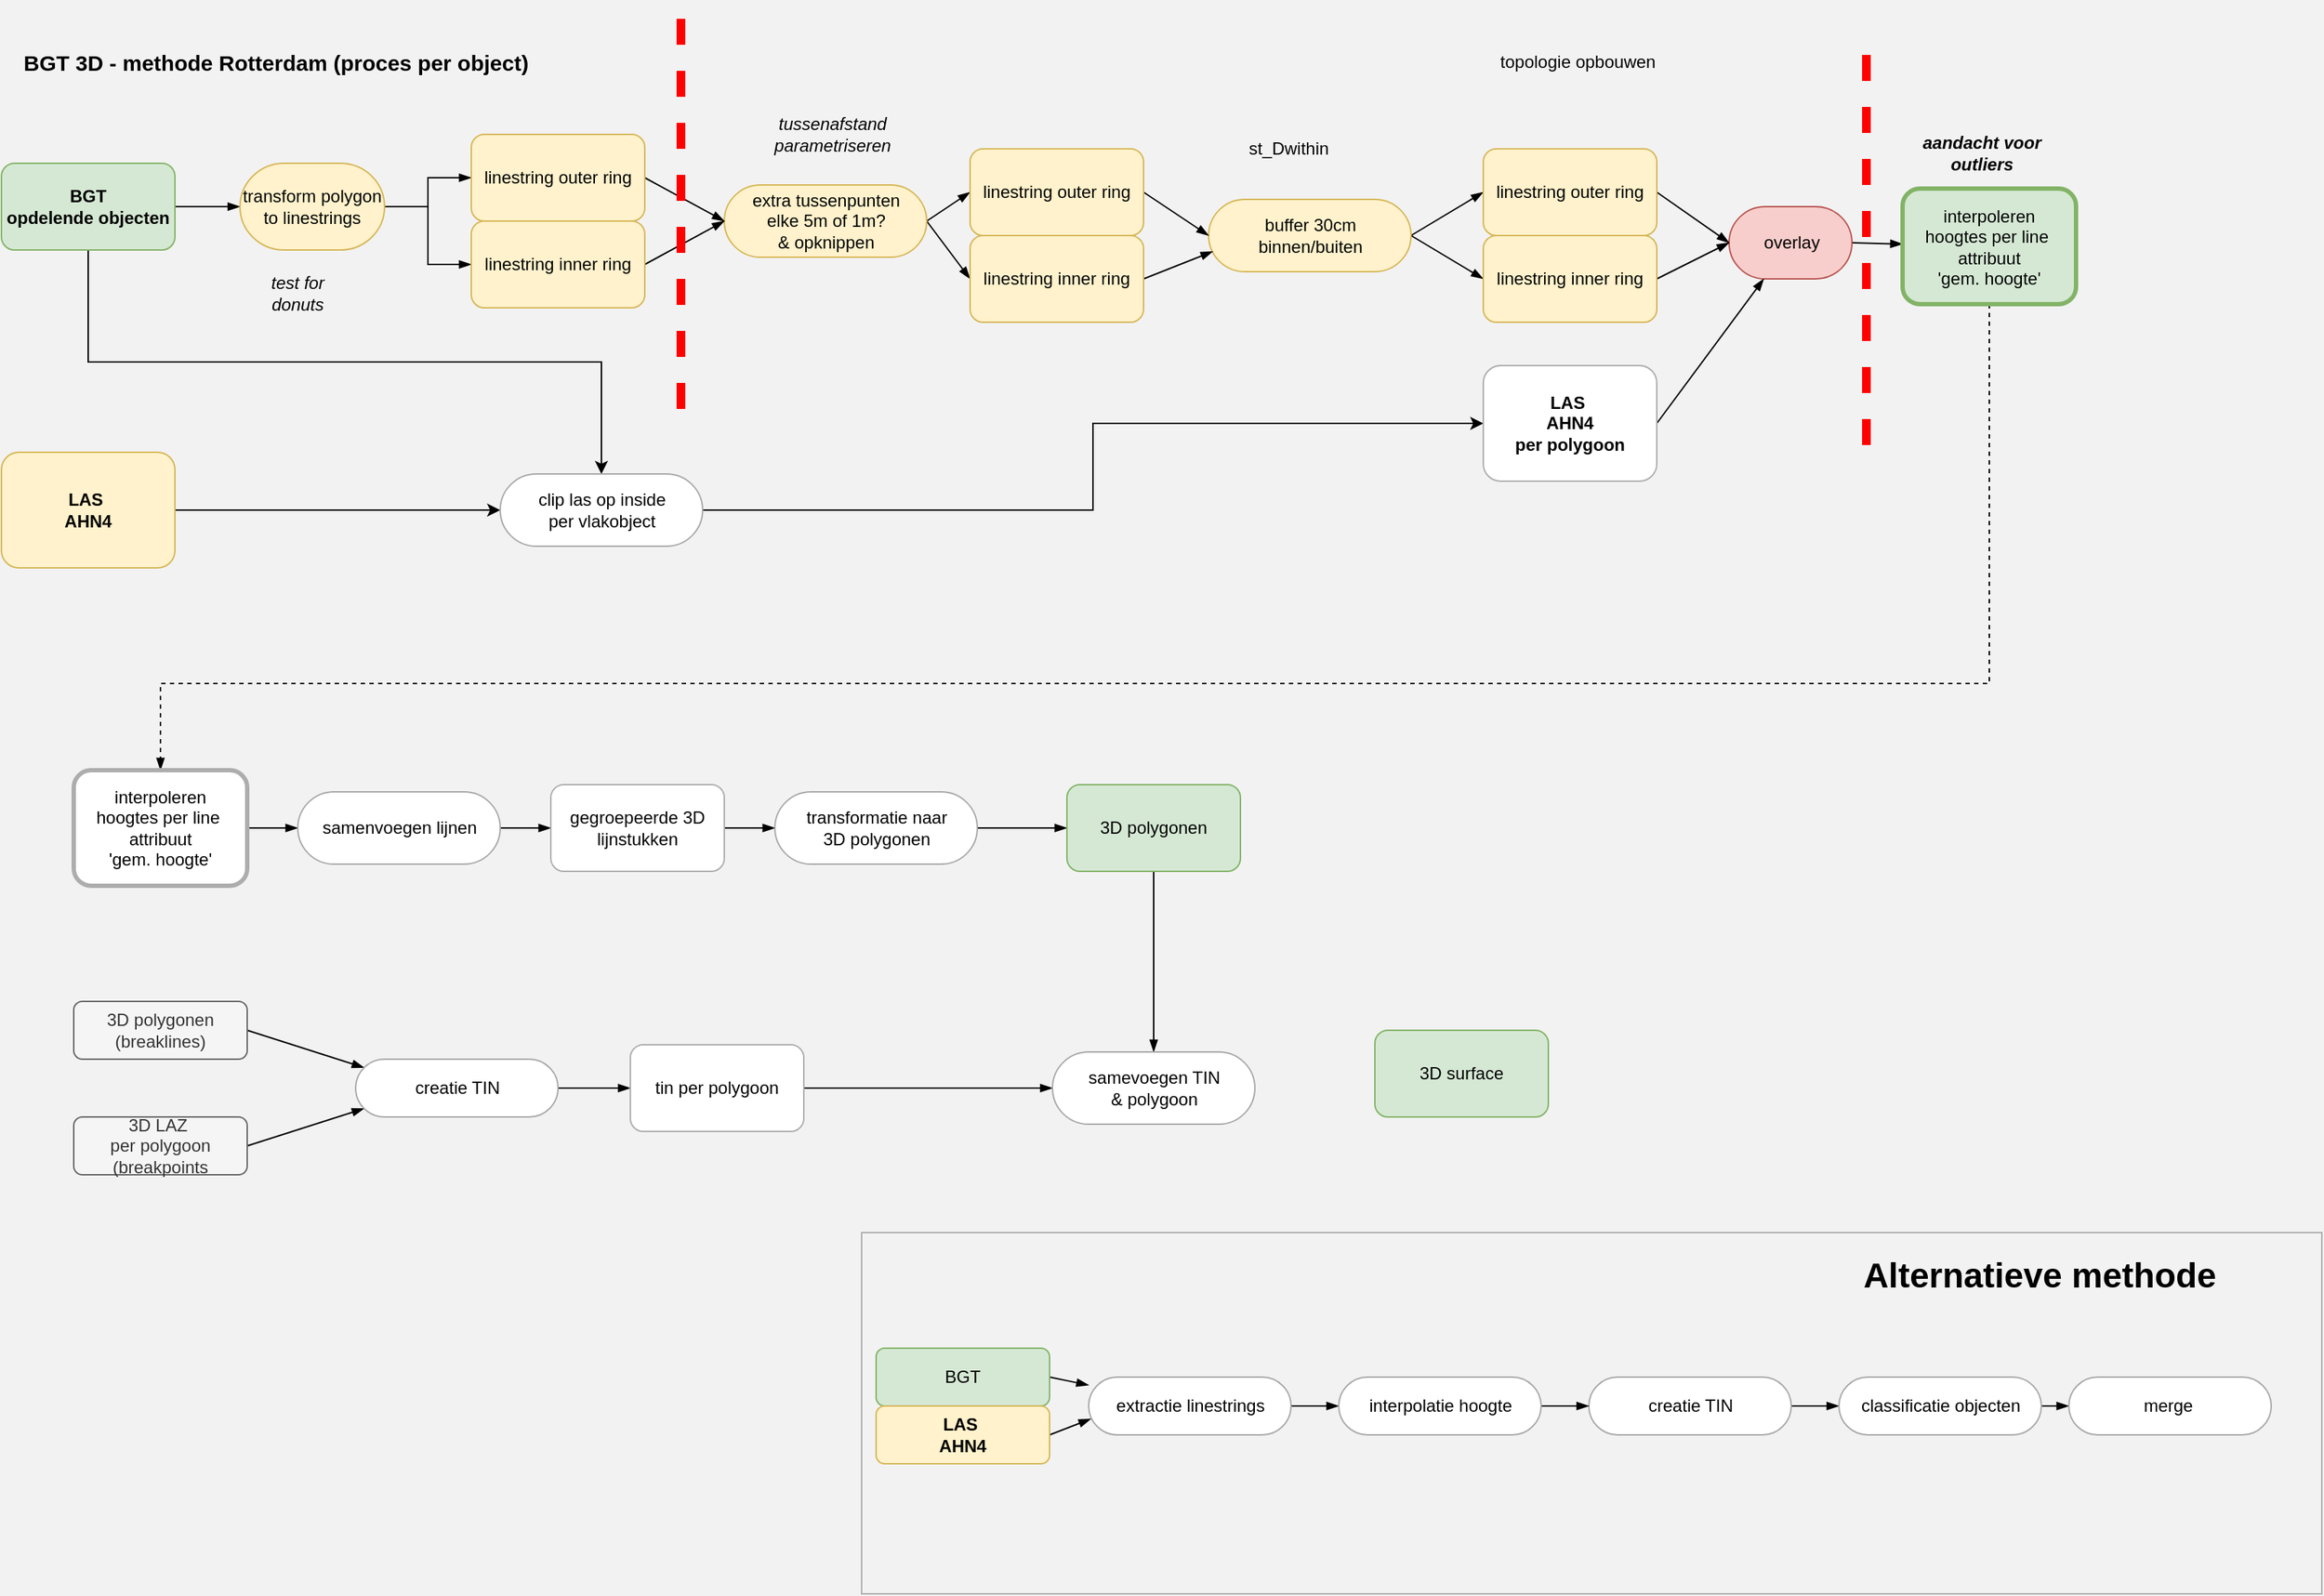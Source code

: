 <mxfile version="20.3.0" type="device" pages="2"><diagram id="XRPue7mAzvRPv1VE4OGl" name="tr_vlakgrenzen"><mxGraphModel dx="1422" dy="878" grid="1" gridSize="10" guides="1" tooltips="1" connect="1" arrows="1" fold="1" page="1" pageScale="1" pageWidth="1654" pageHeight="1169" background="#F2F2F2" math="0" shadow="0"><root><mxCell id="KDbVBBSmpDqCcogfOsoN-0"/><mxCell id="KDbVBBSmpDqCcogfOsoN-1" parent="KDbVBBSmpDqCcogfOsoN-0"/><mxCell id="dcWvVJ9KibGQ388FxZr--0" style="edgeStyle=orthogonalEdgeStyle;rounded=0;orthogonalLoop=1;jettySize=auto;html=1;exitX=0.5;exitY=1;exitDx=0;exitDy=0;fontSize=15;" parent="KDbVBBSmpDqCcogfOsoN-1" source="dcWvVJ9KibGQ388FxZr--1" target="dcWvVJ9KibGQ388FxZr--9" edge="1"><mxGeometry relative="1" as="geometry"/></mxCell><mxCell id="dcWvVJ9KibGQ388FxZr--28" style="edgeStyle=orthogonalEdgeStyle;rounded=0;orthogonalLoop=1;jettySize=auto;html=1;exitX=1;exitY=0.5;exitDx=0;exitDy=0;endArrow=blockThin;endFill=1;" parent="KDbVBBSmpDqCcogfOsoN-1" source="dcWvVJ9KibGQ388FxZr--1" target="dcWvVJ9KibGQ388FxZr--27" edge="1"><mxGeometry relative="1" as="geometry"/></mxCell><mxCell id="dcWvVJ9KibGQ388FxZr--1" value="BGT&lt;br&gt;opdelende objecten" style="rounded=1;whiteSpace=wrap;html=1;fillColor=#d5e8d4;strokeColor=#82b366;fontStyle=1" parent="KDbVBBSmpDqCcogfOsoN-1" vertex="1"><mxGeometry x="30" y="140" width="120" height="60" as="geometry"/></mxCell><mxCell id="dcWvVJ9KibGQ388FxZr--2" style="edgeStyle=orthogonalEdgeStyle;rounded=0;orthogonalLoop=1;jettySize=auto;html=1;exitX=1;exitY=0.5;exitDx=0;exitDy=0;fontSize=15;" parent="KDbVBBSmpDqCcogfOsoN-1" source="dcWvVJ9KibGQ388FxZr--3" target="dcWvVJ9KibGQ388FxZr--9" edge="1"><mxGeometry relative="1" as="geometry"><mxPoint x="590" y="689" as="sourcePoint"/></mxGeometry></mxCell><mxCell id="dcWvVJ9KibGQ388FxZr--3" value="LAS&amp;nbsp;&lt;br&gt;AHN4" style="rounded=1;whiteSpace=wrap;html=1;fillColor=#fff2cc;strokeColor=#d6b656;fontStyle=1" parent="KDbVBBSmpDqCcogfOsoN-1" vertex="1"><mxGeometry x="30" y="340" width="120" height="80" as="geometry"/></mxCell><mxCell id="dcWvVJ9KibGQ388FxZr--41" style="edgeStyle=none;rounded=0;orthogonalLoop=1;jettySize=auto;html=1;exitX=1;exitY=0.5;exitDx=0;exitDy=0;exitPerimeter=0;entryX=0;entryY=0.5;entryDx=0;entryDy=0;endArrow=blockThin;endFill=1;" parent="KDbVBBSmpDqCcogfOsoN-1" source="dcWvVJ9KibGQ388FxZr--4" target="dcWvVJ9KibGQ388FxZr--39" edge="1"><mxGeometry relative="1" as="geometry"/></mxCell><mxCell id="dcWvVJ9KibGQ388FxZr--42" style="edgeStyle=none;rounded=0;orthogonalLoop=1;jettySize=auto;html=1;exitX=1;exitY=0.5;exitDx=0;exitDy=0;exitPerimeter=0;entryX=0;entryY=0.5;entryDx=0;entryDy=0;endArrow=blockThin;endFill=1;" parent="KDbVBBSmpDqCcogfOsoN-1" source="dcWvVJ9KibGQ388FxZr--4" target="dcWvVJ9KibGQ388FxZr--40" edge="1"><mxGeometry relative="1" as="geometry"/></mxCell><mxCell id="dcWvVJ9KibGQ388FxZr--4" value="extra tussenpunten &lt;br&gt;elke 5m of 1m?&lt;br&gt;&amp;amp; opknippen" style="html=1;dashed=0;whitespace=wrap;shape=mxgraph.dfd.start;strokeColor=#d6b656;fillColor=#fff2cc;" parent="KDbVBBSmpDqCcogfOsoN-1" vertex="1"><mxGeometry x="530" y="155" width="140" height="50" as="geometry"/></mxCell><mxCell id="dcWvVJ9KibGQ388FxZr--5" value="BGT 3D - methode Rotterdam (proces per object)" style="text;html=1;strokeColor=none;fillColor=none;align=center;verticalAlign=middle;whiteSpace=wrap;rounded=0;fontSize=15;fontStyle=1" parent="KDbVBBSmpDqCcogfOsoN-1" vertex="1"><mxGeometry x="40" y="60" width="360" height="20" as="geometry"/></mxCell><mxCell id="dcWvVJ9KibGQ388FxZr--8" style="edgeStyle=orthogonalEdgeStyle;rounded=0;orthogonalLoop=1;jettySize=auto;html=1;exitX=1;exitY=0.5;exitDx=0;exitDy=0;exitPerimeter=0;entryX=0;entryY=0.5;entryDx=0;entryDy=0;fontSize=15;" parent="KDbVBBSmpDqCcogfOsoN-1" source="dcWvVJ9KibGQ388FxZr--9" target="dcWvVJ9KibGQ388FxZr--47" edge="1"><mxGeometry relative="1" as="geometry"/></mxCell><mxCell id="dcWvVJ9KibGQ388FxZr--9" value="clip las op inside &lt;br&gt;per vlakobject" style="html=1;dashed=0;whitespace=wrap;shape=mxgraph.dfd.start;strokeColor=#A8A8A8;" parent="KDbVBBSmpDqCcogfOsoN-1" vertex="1"><mxGeometry x="375" y="355" width="140" height="50" as="geometry"/></mxCell><mxCell id="dcWvVJ9KibGQ388FxZr--50" style="edgeStyle=none;rounded=0;orthogonalLoop=1;jettySize=auto;html=1;exitX=1;exitY=0.5;exitDx=0;exitDy=0;exitPerimeter=0;entryX=0;entryY=0.5;entryDx=0;entryDy=0;endArrow=blockThin;endFill=1;" parent="KDbVBBSmpDqCcogfOsoN-1" source="dcWvVJ9KibGQ388FxZr--10" target="dcWvVJ9KibGQ388FxZr--48" edge="1"><mxGeometry relative="1" as="geometry"/></mxCell><mxCell id="dcWvVJ9KibGQ388FxZr--51" style="edgeStyle=none;rounded=0;orthogonalLoop=1;jettySize=auto;html=1;exitX=1;exitY=0.5;exitDx=0;exitDy=0;exitPerimeter=0;entryX=0;entryY=0.5;entryDx=0;entryDy=0;endArrow=blockThin;endFill=1;" parent="KDbVBBSmpDqCcogfOsoN-1" source="dcWvVJ9KibGQ388FxZr--10" target="dcWvVJ9KibGQ388FxZr--49" edge="1"><mxGeometry relative="1" as="geometry"/></mxCell><mxCell id="dcWvVJ9KibGQ388FxZr--10" value="buffer 30cm&lt;br&gt;binnen/buiten" style="html=1;dashed=0;whitespace=wrap;shape=mxgraph.dfd.start;strokeColor=#d6b656;fillColor=#fff2cc;" parent="KDbVBBSmpDqCcogfOsoN-1" vertex="1"><mxGeometry x="865" y="165" width="140" height="50" as="geometry"/></mxCell><mxCell id="dcWvVJ9KibGQ388FxZr--57" style="edgeStyle=none;rounded=0;orthogonalLoop=1;jettySize=auto;html=1;exitX=1;exitY=0.5;exitDx=0;exitDy=0;exitPerimeter=0;endArrow=blockThin;endFill=1;" parent="KDbVBBSmpDqCcogfOsoN-1" source="dcWvVJ9KibGQ388FxZr--11" target="dcWvVJ9KibGQ388FxZr--55" edge="1"><mxGeometry relative="1" as="geometry"/></mxCell><mxCell id="dcWvVJ9KibGQ388FxZr--11" value="overlay" style="html=1;dashed=0;whitespace=wrap;shape=mxgraph.dfd.start;strokeColor=#b85450;fillColor=#f8cecc;" parent="KDbVBBSmpDqCcogfOsoN-1" vertex="1"><mxGeometry x="1225" y="170" width="85" height="50" as="geometry"/></mxCell><mxCell id="dcWvVJ9KibGQ388FxZr--33" style="edgeStyle=orthogonalEdgeStyle;rounded=0;orthogonalLoop=1;jettySize=auto;html=1;exitX=1;exitY=0.5;exitDx=0;exitDy=0;exitPerimeter=0;entryX=0;entryY=0.5;entryDx=0;entryDy=0;endArrow=blockThin;endFill=1;" parent="KDbVBBSmpDqCcogfOsoN-1" source="dcWvVJ9KibGQ388FxZr--27" target="dcWvVJ9KibGQ388FxZr--29" edge="1"><mxGeometry relative="1" as="geometry"/></mxCell><mxCell id="dcWvVJ9KibGQ388FxZr--34" style="edgeStyle=orthogonalEdgeStyle;rounded=0;orthogonalLoop=1;jettySize=auto;html=1;exitX=1;exitY=0.5;exitDx=0;exitDy=0;exitPerimeter=0;entryX=0;entryY=0.5;entryDx=0;entryDy=0;endArrow=blockThin;endFill=1;" parent="KDbVBBSmpDqCcogfOsoN-1" source="dcWvVJ9KibGQ388FxZr--27" target="dcWvVJ9KibGQ388FxZr--31" edge="1"><mxGeometry relative="1" as="geometry"/></mxCell><mxCell id="dcWvVJ9KibGQ388FxZr--27" value="transform polygon to linestrings" style="strokeWidth=1;html=1;shape=mxgraph.flowchart.terminator;whiteSpace=wrap;strokeColor=#d6b656;fillColor=#fff2cc;" parent="KDbVBBSmpDqCcogfOsoN-1" vertex="1"><mxGeometry x="195" y="140" width="100" height="60" as="geometry"/></mxCell><mxCell id="dcWvVJ9KibGQ388FxZr--37" style="edgeStyle=none;rounded=0;orthogonalLoop=1;jettySize=auto;html=1;exitX=1;exitY=0.5;exitDx=0;exitDy=0;entryX=0;entryY=0.5;entryDx=0;entryDy=0;entryPerimeter=0;endArrow=blockThin;endFill=1;" parent="KDbVBBSmpDqCcogfOsoN-1" source="dcWvVJ9KibGQ388FxZr--29" target="dcWvVJ9KibGQ388FxZr--4" edge="1"><mxGeometry relative="1" as="geometry"/></mxCell><mxCell id="dcWvVJ9KibGQ388FxZr--29" value="linestring outer ring" style="rounded=1;whiteSpace=wrap;html=1;strokeColor=#d6b656;strokeWidth=1;fillColor=#fff2cc;" parent="KDbVBBSmpDqCcogfOsoN-1" vertex="1"><mxGeometry x="355" y="120" width="120" height="60" as="geometry"/></mxCell><mxCell id="dcWvVJ9KibGQ388FxZr--38" style="edgeStyle=none;rounded=0;orthogonalLoop=1;jettySize=auto;html=1;exitX=1;exitY=0.5;exitDx=0;exitDy=0;endArrow=blockThin;endFill=1;" parent="KDbVBBSmpDqCcogfOsoN-1" source="dcWvVJ9KibGQ388FxZr--31" edge="1"><mxGeometry relative="1" as="geometry"><mxPoint x="530" y="180" as="targetPoint"/></mxGeometry></mxCell><mxCell id="dcWvVJ9KibGQ388FxZr--31" value="linestring inner ring" style="rounded=1;whiteSpace=wrap;html=1;strokeColor=#d6b656;strokeWidth=1;fillColor=#fff2cc;" parent="KDbVBBSmpDqCcogfOsoN-1" vertex="1"><mxGeometry x="355" y="180" width="120" height="60" as="geometry"/></mxCell><mxCell id="dcWvVJ9KibGQ388FxZr--30" value="test for donuts" style="text;html=1;strokeColor=none;fillColor=none;align=center;verticalAlign=middle;whiteSpace=wrap;rounded=0;fontStyle=2" parent="KDbVBBSmpDqCcogfOsoN-1" vertex="1"><mxGeometry x="215" y="220" width="40" height="20" as="geometry"/></mxCell><mxCell id="dcWvVJ9KibGQ388FxZr--35" value="tussenafstand parametriseren" style="text;html=1;strokeColor=none;fillColor=none;align=center;verticalAlign=middle;whiteSpace=wrap;rounded=0;fontStyle=2" parent="KDbVBBSmpDqCcogfOsoN-1" vertex="1"><mxGeometry x="585" y="110" width="40" height="20" as="geometry"/></mxCell><mxCell id="dcWvVJ9KibGQ388FxZr--44" style="edgeStyle=none;rounded=0;orthogonalLoop=1;jettySize=auto;html=1;exitX=1;exitY=0.5;exitDx=0;exitDy=0;entryX=0;entryY=0.5;entryDx=0;entryDy=0;entryPerimeter=0;endArrow=blockThin;endFill=1;" parent="KDbVBBSmpDqCcogfOsoN-1" source="dcWvVJ9KibGQ388FxZr--39" target="dcWvVJ9KibGQ388FxZr--10" edge="1"><mxGeometry relative="1" as="geometry"/></mxCell><mxCell id="dcWvVJ9KibGQ388FxZr--39" value="linestring outer ring" style="rounded=1;whiteSpace=wrap;html=1;strokeColor=#d6b656;strokeWidth=1;fillColor=#fff2cc;" parent="KDbVBBSmpDqCcogfOsoN-1" vertex="1"><mxGeometry x="700" y="130" width="120" height="60" as="geometry"/></mxCell><mxCell id="dcWvVJ9KibGQ388FxZr--45" style="edgeStyle=none;rounded=0;orthogonalLoop=1;jettySize=auto;html=1;exitX=1;exitY=0.5;exitDx=0;exitDy=0;endArrow=blockThin;endFill=1;entryX=0.021;entryY=0.72;entryDx=0;entryDy=0;entryPerimeter=0;" parent="KDbVBBSmpDqCcogfOsoN-1" source="dcWvVJ9KibGQ388FxZr--40" target="dcWvVJ9KibGQ388FxZr--10" edge="1"><mxGeometry relative="1" as="geometry"><mxPoint x="880" y="190" as="targetPoint"/></mxGeometry></mxCell><mxCell id="dcWvVJ9KibGQ388FxZr--40" value="linestring inner ring" style="rounded=1;whiteSpace=wrap;html=1;strokeColor=#d6b656;strokeWidth=1;fillColor=#fff2cc;" parent="KDbVBBSmpDqCcogfOsoN-1" vertex="1"><mxGeometry x="700" y="190" width="120" height="60" as="geometry"/></mxCell><mxCell id="dcWvVJ9KibGQ388FxZr--46" value="aandacht voor outliers" style="text;html=1;strokeColor=none;fillColor=none;align=center;verticalAlign=middle;whiteSpace=wrap;rounded=0;fontStyle=3" parent="KDbVBBSmpDqCcogfOsoN-1" vertex="1"><mxGeometry x="1355" y="122.5" width="90" height="20" as="geometry"/></mxCell><mxCell id="dcWvVJ9KibGQ388FxZr--52" style="edgeStyle=none;rounded=0;orthogonalLoop=1;jettySize=auto;html=1;exitX=1;exitY=0.5;exitDx=0;exitDy=0;endArrow=blockThin;endFill=1;" parent="KDbVBBSmpDqCcogfOsoN-1" source="dcWvVJ9KibGQ388FxZr--47" target="dcWvVJ9KibGQ388FxZr--11" edge="1"><mxGeometry relative="1" as="geometry"/></mxCell><mxCell id="dcWvVJ9KibGQ388FxZr--47" value="LAS&amp;nbsp;&lt;br&gt;AHN4&lt;br&gt;per polygoon" style="rounded=1;whiteSpace=wrap;html=1;fillColor=#ffffff;strokeColor=#ADADAD;strokeWidth=1;fontStyle=1" parent="KDbVBBSmpDqCcogfOsoN-1" vertex="1"><mxGeometry x="1055" y="280" width="120" height="80" as="geometry"/></mxCell><mxCell id="dcWvVJ9KibGQ388FxZr--53" style="edgeStyle=none;rounded=0;orthogonalLoop=1;jettySize=auto;html=1;exitX=1;exitY=0.5;exitDx=0;exitDy=0;entryX=0;entryY=0.5;entryDx=0;entryDy=0;entryPerimeter=0;endArrow=blockThin;endFill=1;" parent="KDbVBBSmpDqCcogfOsoN-1" source="dcWvVJ9KibGQ388FxZr--48" target="dcWvVJ9KibGQ388FxZr--11" edge="1"><mxGeometry relative="1" as="geometry"/></mxCell><mxCell id="dcWvVJ9KibGQ388FxZr--48" value="linestring outer ring" style="rounded=1;whiteSpace=wrap;html=1;strokeColor=#d6b656;strokeWidth=1;fillColor=#fff2cc;" parent="KDbVBBSmpDqCcogfOsoN-1" vertex="1"><mxGeometry x="1055" y="130" width="120" height="60" as="geometry"/></mxCell><mxCell id="dcWvVJ9KibGQ388FxZr--54" style="edgeStyle=none;rounded=0;orthogonalLoop=1;jettySize=auto;html=1;exitX=1;exitY=0.5;exitDx=0;exitDy=0;entryX=0;entryY=0.5;entryDx=0;entryDy=0;entryPerimeter=0;endArrow=blockThin;endFill=1;" parent="KDbVBBSmpDqCcogfOsoN-1" source="dcWvVJ9KibGQ388FxZr--49" target="dcWvVJ9KibGQ388FxZr--11" edge="1"><mxGeometry relative="1" as="geometry"/></mxCell><mxCell id="dcWvVJ9KibGQ388FxZr--49" value="linestring inner ring" style="rounded=1;whiteSpace=wrap;html=1;strokeColor=#d6b656;strokeWidth=1;fillColor=#fff2cc;" parent="KDbVBBSmpDqCcogfOsoN-1" vertex="1"><mxGeometry x="1055" y="190" width="120" height="60" as="geometry"/></mxCell><mxCell id="dcWvVJ9KibGQ388FxZr--59" style="edgeStyle=orthogonalEdgeStyle;rounded=0;orthogonalLoop=1;jettySize=auto;html=1;exitX=0.5;exitY=1;exitDx=0;exitDy=0;endArrow=blockThin;endFill=1;dashed=1;" parent="KDbVBBSmpDqCcogfOsoN-1" source="dcWvVJ9KibGQ388FxZr--55" target="dcWvVJ9KibGQ388FxZr--58" edge="1"><mxGeometry relative="1" as="geometry"><Array as="points"><mxPoint x="1405" y="500"/><mxPoint x="140" y="500"/></Array></mxGeometry></mxCell><mxCell id="dcWvVJ9KibGQ388FxZr--55" value="interpoleren&lt;br&gt;hoogtes per line&amp;nbsp;&lt;br&gt;attribuut &lt;br&gt;'gem. hoogte'" style="rounded=1;whiteSpace=wrap;html=1;fillColor=#d5e8d4;strokeColor=#82b366;strokeWidth=3;" parent="KDbVBBSmpDqCcogfOsoN-1" vertex="1"><mxGeometry x="1345" y="157.5" width="120" height="80" as="geometry"/></mxCell><mxCell id="dcWvVJ9KibGQ388FxZr--63" style="edgeStyle=orthogonalEdgeStyle;rounded=0;orthogonalLoop=1;jettySize=auto;html=1;exitX=1;exitY=0.5;exitDx=0;exitDy=0;entryX=0;entryY=0.5;entryDx=0;entryDy=0;entryPerimeter=0;endArrow=blockThin;endFill=1;" parent="KDbVBBSmpDqCcogfOsoN-1" source="dcWvVJ9KibGQ388FxZr--58" target="dcWvVJ9KibGQ388FxZr--60" edge="1"><mxGeometry relative="1" as="geometry"/></mxCell><mxCell id="dcWvVJ9KibGQ388FxZr--58" value="interpoleren&lt;br&gt;hoogtes per line&amp;nbsp;&lt;br&gt;attribuut &lt;br&gt;'gem. hoogte'" style="rounded=1;whiteSpace=wrap;html=1;fillColor=#ffffff;strokeColor=#ADADAD;strokeWidth=3;" parent="KDbVBBSmpDqCcogfOsoN-1" vertex="1"><mxGeometry x="80" y="560" width="120" height="80" as="geometry"/></mxCell><mxCell id="dcWvVJ9KibGQ388FxZr--64" style="edgeStyle=orthogonalEdgeStyle;rounded=0;orthogonalLoop=1;jettySize=auto;html=1;exitX=1;exitY=0.5;exitDx=0;exitDy=0;exitPerimeter=0;entryX=0;entryY=0.5;entryDx=0;entryDy=0;endArrow=blockThin;endFill=1;" parent="KDbVBBSmpDqCcogfOsoN-1" source="dcWvVJ9KibGQ388FxZr--60" target="dcWvVJ9KibGQ388FxZr--61" edge="1"><mxGeometry relative="1" as="geometry"/></mxCell><mxCell id="dcWvVJ9KibGQ388FxZr--60" value="samenvoegen lijnen" style="html=1;dashed=0;whitespace=wrap;shape=mxgraph.dfd.start;strokeColor=#A8A8A8;" parent="KDbVBBSmpDqCcogfOsoN-1" vertex="1"><mxGeometry x="235" y="575" width="140" height="50" as="geometry"/></mxCell><mxCell id="dcWvVJ9KibGQ388FxZr--65" style="edgeStyle=orthogonalEdgeStyle;rounded=0;orthogonalLoop=1;jettySize=auto;html=1;exitX=1;exitY=0.5;exitDx=0;exitDy=0;endArrow=blockThin;endFill=1;" parent="KDbVBBSmpDqCcogfOsoN-1" source="dcWvVJ9KibGQ388FxZr--61" target="dcWvVJ9KibGQ388FxZr--62" edge="1"><mxGeometry relative="1" as="geometry"/></mxCell><mxCell id="dcWvVJ9KibGQ388FxZr--61" value="gegroepeerde 3D lijnstukken" style="rounded=1;whiteSpace=wrap;html=1;strokeColor=#ADADAD;strokeWidth=1;" parent="KDbVBBSmpDqCcogfOsoN-1" vertex="1"><mxGeometry x="410" y="570" width="120" height="60" as="geometry"/></mxCell><mxCell id="dcWvVJ9KibGQ388FxZr--67" style="edgeStyle=orthogonalEdgeStyle;rounded=0;orthogonalLoop=1;jettySize=auto;html=1;exitX=1;exitY=0.5;exitDx=0;exitDy=0;exitPerimeter=0;endArrow=blockThin;endFill=1;" parent="KDbVBBSmpDqCcogfOsoN-1" source="dcWvVJ9KibGQ388FxZr--62" target="dcWvVJ9KibGQ388FxZr--66" edge="1"><mxGeometry relative="1" as="geometry"/></mxCell><mxCell id="dcWvVJ9KibGQ388FxZr--62" value="transformatie naar &lt;br&gt;3D polygonen" style="html=1;dashed=0;whitespace=wrap;shape=mxgraph.dfd.start;strokeColor=#A8A8A8;" parent="KDbVBBSmpDqCcogfOsoN-1" vertex="1"><mxGeometry x="565" y="575" width="140" height="50" as="geometry"/></mxCell><mxCell id="6ESJVBlhRT2MqTi5rAoY-9" style="edgeStyle=none;rounded=0;orthogonalLoop=1;jettySize=auto;html=1;exitX=0.5;exitY=1;exitDx=0;exitDy=0;endArrow=blockThin;endFill=1;" parent="KDbVBBSmpDqCcogfOsoN-1" source="dcWvVJ9KibGQ388FxZr--66" target="6ESJVBlhRT2MqTi5rAoY-7" edge="1"><mxGeometry relative="1" as="geometry"/></mxCell><mxCell id="dcWvVJ9KibGQ388FxZr--66" value="3D polygonen" style="rounded=1;whiteSpace=wrap;html=1;strokeColor=#82b366;strokeWidth=1;fillColor=#d5e8d4;" parent="KDbVBBSmpDqCcogfOsoN-1" vertex="1"><mxGeometry x="767" y="570" width="120" height="60" as="geometry"/></mxCell><mxCell id="6ESJVBlhRT2MqTi5rAoY-4" style="edgeStyle=none;rounded=0;orthogonalLoop=1;jettySize=auto;html=1;exitX=1;exitY=0.5;exitDx=0;exitDy=0;entryX=0;entryY=0;entryDx=5.86;entryDy=34.14;entryPerimeter=0;endArrow=blockThin;endFill=1;" parent="KDbVBBSmpDqCcogfOsoN-1" source="6ESJVBlhRT2MqTi5rAoY-0" target="6ESJVBlhRT2MqTi5rAoY-2" edge="1"><mxGeometry relative="1" as="geometry"/></mxCell><mxCell id="6ESJVBlhRT2MqTi5rAoY-0" value="3D LAZ&amp;nbsp;&lt;br&gt;per polygoon&lt;br&gt;(breakpoints" style="rounded=1;whiteSpace=wrap;html=1;strokeColor=#666666;strokeWidth=1;fillColor=#f5f5f5;fontColor=#333333;" parent="KDbVBBSmpDqCcogfOsoN-1" vertex="1"><mxGeometry x="80" y="800" width="120" height="40" as="geometry"/></mxCell><mxCell id="6ESJVBlhRT2MqTi5rAoY-3" style="rounded=0;orthogonalLoop=1;jettySize=auto;html=1;exitX=1;exitY=0.5;exitDx=0;exitDy=0;entryX=0;entryY=0;entryDx=5.86;entryDy=5.86;entryPerimeter=0;endArrow=blockThin;endFill=1;" parent="KDbVBBSmpDqCcogfOsoN-1" source="6ESJVBlhRT2MqTi5rAoY-1" target="6ESJVBlhRT2MqTi5rAoY-2" edge="1"><mxGeometry relative="1" as="geometry"/></mxCell><mxCell id="6ESJVBlhRT2MqTi5rAoY-1" value="3D polygonen&lt;br&gt;(breaklines)" style="rounded=1;whiteSpace=wrap;html=1;strokeColor=#666666;strokeWidth=1;fillColor=#f5f5f5;fontColor=#333333;" parent="KDbVBBSmpDqCcogfOsoN-1" vertex="1"><mxGeometry x="80" y="720" width="120" height="40" as="geometry"/></mxCell><mxCell id="6ESJVBlhRT2MqTi5rAoY-6" style="edgeStyle=none;rounded=0;orthogonalLoop=1;jettySize=auto;html=1;exitX=1;exitY=0.5;exitDx=0;exitDy=0;exitPerimeter=0;endArrow=blockThin;endFill=1;" parent="KDbVBBSmpDqCcogfOsoN-1" source="6ESJVBlhRT2MqTi5rAoY-2" target="6ESJVBlhRT2MqTi5rAoY-5" edge="1"><mxGeometry relative="1" as="geometry"/></mxCell><mxCell id="6ESJVBlhRT2MqTi5rAoY-2" value="creatie TIN" style="html=1;dashed=0;whitespace=wrap;shape=mxgraph.dfd.start;strokeColor=#A8A8A8;" parent="KDbVBBSmpDqCcogfOsoN-1" vertex="1"><mxGeometry x="275" y="760" width="140" height="40" as="geometry"/></mxCell><mxCell id="6ESJVBlhRT2MqTi5rAoY-8" style="edgeStyle=none;rounded=0;orthogonalLoop=1;jettySize=auto;html=1;exitX=1;exitY=0.5;exitDx=0;exitDy=0;endArrow=blockThin;endFill=1;" parent="KDbVBBSmpDqCcogfOsoN-1" source="6ESJVBlhRT2MqTi5rAoY-5" target="6ESJVBlhRT2MqTi5rAoY-7" edge="1"><mxGeometry relative="1" as="geometry"/></mxCell><mxCell id="6ESJVBlhRT2MqTi5rAoY-5" value="tin per polygoon" style="rounded=1;whiteSpace=wrap;html=1;strokeColor=#ADADAD;strokeWidth=1;" parent="KDbVBBSmpDqCcogfOsoN-1" vertex="1"><mxGeometry x="465" y="750" width="120" height="60" as="geometry"/></mxCell><mxCell id="6ESJVBlhRT2MqTi5rAoY-7" value="samevoegen TIN &lt;br&gt;&amp;amp; polygoon" style="html=1;dashed=0;whitespace=wrap;shape=mxgraph.dfd.start;strokeColor=#A8A8A8;" parent="KDbVBBSmpDqCcogfOsoN-1" vertex="1"><mxGeometry x="757" y="755" width="140" height="50" as="geometry"/></mxCell><mxCell id="6ESJVBlhRT2MqTi5rAoY-10" value="3D surface" style="rounded=1;whiteSpace=wrap;html=1;strokeColor=#82b366;strokeWidth=1;fillColor=#d5e8d4;" parent="KDbVBBSmpDqCcogfOsoN-1" vertex="1"><mxGeometry x="980" y="740" width="120" height="60" as="geometry"/></mxCell><mxCell id="6ESJVBlhRT2MqTi5rAoY-12" value="&lt;h1 style=&quot;text-align: left&quot;&gt;Alternatieve methode&lt;/h1&gt;" style="text;html=1;strokeColor=none;fillColor=none;align=center;verticalAlign=middle;whiteSpace=wrap;rounded=0;" parent="KDbVBBSmpDqCcogfOsoN-1" vertex="1"><mxGeometry x="1285" y="900" width="310" height="20" as="geometry"/></mxCell><mxCell id="6ESJVBlhRT2MqTi5rAoY-18" style="edgeStyle=none;rounded=0;orthogonalLoop=1;jettySize=auto;html=1;exitX=1;exitY=0.5;exitDx=0;exitDy=0;endArrow=blockThin;endFill=1;" parent="KDbVBBSmpDqCcogfOsoN-1" source="6ESJVBlhRT2MqTi5rAoY-13" target="6ESJVBlhRT2MqTi5rAoY-16" edge="1"><mxGeometry relative="1" as="geometry"/></mxCell><mxCell id="6ESJVBlhRT2MqTi5rAoY-13" value="BGT" style="rounded=1;whiteSpace=wrap;html=1;strokeColor=#82b366;strokeWidth=1;fillColor=#d5e8d4;" parent="KDbVBBSmpDqCcogfOsoN-1" vertex="1"><mxGeometry x="635" y="960" width="120" height="40" as="geometry"/></mxCell><mxCell id="6ESJVBlhRT2MqTi5rAoY-19" style="edgeStyle=none;rounded=0;orthogonalLoop=1;jettySize=auto;html=1;exitX=1;exitY=0.5;exitDx=0;exitDy=0;entryX=0.011;entryY=0.723;entryDx=0;entryDy=0;entryPerimeter=0;endArrow=blockThin;endFill=1;" parent="KDbVBBSmpDqCcogfOsoN-1" source="6ESJVBlhRT2MqTi5rAoY-14" target="6ESJVBlhRT2MqTi5rAoY-16" edge="1"><mxGeometry relative="1" as="geometry"/></mxCell><mxCell id="6ESJVBlhRT2MqTi5rAoY-14" value="LAS&amp;nbsp;&lt;br&gt;AHN4" style="rounded=1;whiteSpace=wrap;html=1;fillColor=#fff2cc;strokeColor=#d6b656;fontStyle=1" parent="KDbVBBSmpDqCcogfOsoN-1" vertex="1"><mxGeometry x="635" y="1000" width="120" height="40" as="geometry"/></mxCell><mxCell id="6ESJVBlhRT2MqTi5rAoY-23" style="edgeStyle=none;rounded=0;orthogonalLoop=1;jettySize=auto;html=1;exitX=1;exitY=0.5;exitDx=0;exitDy=0;exitPerimeter=0;endArrow=blockThin;endFill=1;" parent="KDbVBBSmpDqCcogfOsoN-1" source="6ESJVBlhRT2MqTi5rAoY-15" target="6ESJVBlhRT2MqTi5rAoY-22" edge="1"><mxGeometry relative="1" as="geometry"/></mxCell><mxCell id="6ESJVBlhRT2MqTi5rAoY-15" value="creatie TIN" style="html=1;dashed=0;whitespace=wrap;shape=mxgraph.dfd.start;strokeColor=#A8A8A8;" parent="KDbVBBSmpDqCcogfOsoN-1" vertex="1"><mxGeometry x="1128" y="980" width="140" height="40" as="geometry"/></mxCell><mxCell id="6ESJVBlhRT2MqTi5rAoY-20" style="edgeStyle=none;rounded=0;orthogonalLoop=1;jettySize=auto;html=1;exitX=1;exitY=0.5;exitDx=0;exitDy=0;exitPerimeter=0;entryX=0;entryY=0.5;entryDx=0;entryDy=0;entryPerimeter=0;endArrow=blockThin;endFill=1;" parent="KDbVBBSmpDqCcogfOsoN-1" source="6ESJVBlhRT2MqTi5rAoY-16" target="6ESJVBlhRT2MqTi5rAoY-17" edge="1"><mxGeometry relative="1" as="geometry"/></mxCell><mxCell id="6ESJVBlhRT2MqTi5rAoY-16" value="extractie linestrings" style="html=1;dashed=0;whitespace=wrap;shape=mxgraph.dfd.start;strokeColor=#A8A8A8;" parent="KDbVBBSmpDqCcogfOsoN-1" vertex="1"><mxGeometry x="782" y="980" width="140" height="40" as="geometry"/></mxCell><mxCell id="6ESJVBlhRT2MqTi5rAoY-21" style="edgeStyle=none;rounded=0;orthogonalLoop=1;jettySize=auto;html=1;exitX=1;exitY=0.5;exitDx=0;exitDy=0;exitPerimeter=0;entryX=0;entryY=0.5;entryDx=0;entryDy=0;entryPerimeter=0;endArrow=blockThin;endFill=1;" parent="KDbVBBSmpDqCcogfOsoN-1" source="6ESJVBlhRT2MqTi5rAoY-17" target="6ESJVBlhRT2MqTi5rAoY-15" edge="1"><mxGeometry relative="1" as="geometry"/></mxCell><mxCell id="6ESJVBlhRT2MqTi5rAoY-17" value="interpolatie hoogte" style="html=1;dashed=0;whitespace=wrap;shape=mxgraph.dfd.start;strokeColor=#A8A8A8;" parent="KDbVBBSmpDqCcogfOsoN-1" vertex="1"><mxGeometry x="955" y="980" width="140" height="40" as="geometry"/></mxCell><mxCell id="6ESJVBlhRT2MqTi5rAoY-25" style="edgeStyle=none;rounded=0;orthogonalLoop=1;jettySize=auto;html=1;exitX=1;exitY=0.5;exitDx=0;exitDy=0;exitPerimeter=0;entryX=0;entryY=0.5;entryDx=0;entryDy=0;entryPerimeter=0;endArrow=blockThin;endFill=1;" parent="KDbVBBSmpDqCcogfOsoN-1" source="6ESJVBlhRT2MqTi5rAoY-22" target="6ESJVBlhRT2MqTi5rAoY-24" edge="1"><mxGeometry relative="1" as="geometry"/></mxCell><mxCell id="6ESJVBlhRT2MqTi5rAoY-22" value="classificatie objecten" style="html=1;dashed=0;whitespace=wrap;shape=mxgraph.dfd.start;strokeColor=#A8A8A8;" parent="KDbVBBSmpDqCcogfOsoN-1" vertex="1"><mxGeometry x="1301" y="980" width="140" height="40" as="geometry"/></mxCell><mxCell id="6ESJVBlhRT2MqTi5rAoY-24" value="merge&amp;nbsp;" style="html=1;dashed=0;whitespace=wrap;shape=mxgraph.dfd.start;strokeColor=#A8A8A8;" parent="KDbVBBSmpDqCcogfOsoN-1" vertex="1"><mxGeometry x="1460" y="980" width="140" height="40" as="geometry"/></mxCell><mxCell id="6ESJVBlhRT2MqTi5rAoY-26" value="" style="rounded=0;whiteSpace=wrap;html=1;strokeColor=#ADADAD;strokeWidth=1;fillColor=none;" parent="KDbVBBSmpDqCcogfOsoN-1" vertex="1"><mxGeometry x="625" y="880" width="1010" height="250" as="geometry"/></mxCell><mxCell id="_EnAbNMQmERnzi-VJuxK-0" value="" style="endArrow=none;dashed=1;html=1;rounded=0;strokeColor=#FF0000;strokeWidth=6;" parent="KDbVBBSmpDqCcogfOsoN-1" edge="1"><mxGeometry width="50" height="50" relative="1" as="geometry"><mxPoint x="500" y="310" as="sourcePoint"/><mxPoint x="500" y="30" as="targetPoint"/></mxGeometry></mxCell><mxCell id="L1xh0JaFBMyWZMTqpQog-0" value="st_Dwithin" style="text;html=1;align=center;verticalAlign=middle;resizable=0;points=[];autosize=1;strokeColor=none;fillColor=none;" parent="KDbVBBSmpDqCcogfOsoN-1" vertex="1"><mxGeometry x="880" y="115" width="80" height="30" as="geometry"/></mxCell><mxCell id="L1xh0JaFBMyWZMTqpQog-1" value="topologie opbouwen" style="text;html=1;align=center;verticalAlign=middle;resizable=0;points=[];autosize=1;strokeColor=none;fillColor=none;" parent="KDbVBBSmpDqCcogfOsoN-1" vertex="1"><mxGeometry x="1055" y="55" width="130" height="30" as="geometry"/></mxCell><mxCell id="BSo-wFlv5iIUctNl5TUu-0" value="" style="endArrow=none;dashed=1;html=1;rounded=0;strokeColor=#FF0000;strokeWidth=6;" edge="1" parent="KDbVBBSmpDqCcogfOsoN-1"><mxGeometry width="50" height="50" relative="1" as="geometry"><mxPoint x="1320" y="335" as="sourcePoint"/><mxPoint x="1320" y="55" as="targetPoint"/></mxGeometry></mxCell></root></mxGraphModel></diagram><diagram id="Jmq2lwg3LR2KQ59BPNjl" name="extract_3dPolygons"><mxGraphModel dx="1422" dy="878" grid="1" gridSize="10" guides="1" tooltips="1" connect="1" arrows="1" fold="1" page="1" pageScale="1" pageWidth="1654" pageHeight="1169" background="#F2F2F2" math="0" shadow="0"><root><mxCell id="GWdcSsl3JGs9dxLpjgPF-0"/><mxCell id="GWdcSsl3JGs9dxLpjgPF-1" parent="GWdcSsl3JGs9dxLpjgPF-0"/><mxCell id="ri4TWfryaRg36XOCvoz7-3" style="edgeStyle=orthogonalEdgeStyle;rounded=0;orthogonalLoop=1;jettySize=auto;html=1;exitX=1;exitY=0.5;exitDx=0;exitDy=0;" parent="GWdcSsl3JGs9dxLpjgPF-1" source="ri4TWfryaRg36XOCvoz7-0" target="ri4TWfryaRg36XOCvoz7-1" edge="1"><mxGeometry relative="1" as="geometry"/></mxCell><mxCell id="ri4TWfryaRg36XOCvoz7-0" value="DTM raster" style="rounded=1;whiteSpace=wrap;html=1;fillColor=#f8cecc;strokeColor=#b85450;" parent="GWdcSsl3JGs9dxLpjgPF-1" vertex="1"><mxGeometry x="120" y="201" width="120" height="80" as="geometry"/></mxCell><mxCell id="ri4TWfryaRg36XOCvoz7-4" style="edgeStyle=orthogonalEdgeStyle;rounded=0;orthogonalLoop=1;jettySize=auto;html=1;exitX=1;exitY=0.5;exitDx=0;exitDy=0;entryX=0;entryY=0.5;entryDx=0;entryDy=0;" parent="GWdcSsl3JGs9dxLpjgPF-1" source="ri4TWfryaRg36XOCvoz7-1" target="ri4TWfryaRg36XOCvoz7-2" edge="1"><mxGeometry relative="1" as="geometry"/></mxCell><mxCell id="ri4TWfryaRg36XOCvoz7-1" value="convert to xyz csv" style="ellipse;whiteSpace=wrap;html=1;strokeColor=#d6b656;fillColor=#fff2cc;" parent="GWdcSsl3JGs9dxLpjgPF-1" vertex="1"><mxGeometry x="310" y="201" width="120" height="80" as="geometry"/></mxCell><mxCell id="ri4TWfryaRg36XOCvoz7-6" style="edgeStyle=orthogonalEdgeStyle;rounded=0;orthogonalLoop=1;jettySize=auto;html=1;exitX=1;exitY=0.5;exitDx=0;exitDy=0;entryX=0;entryY=0.5;entryDx=0;entryDy=0;" parent="GWdcSsl3JGs9dxLpjgPF-1" source="ri4TWfryaRg36XOCvoz7-2" target="ri4TWfryaRg36XOCvoz7-5" edge="1"><mxGeometry relative="1" as="geometry"/></mxCell><mxCell id="ri4TWfryaRg36XOCvoz7-2" value="DTM xyz" style="rounded=1;whiteSpace=wrap;html=1;fillColor=#f5f5f5;strokeColor=#666666;fontColor=#333333;" parent="GWdcSsl3JGs9dxLpjgPF-1" vertex="1"><mxGeometry x="500" y="201" width="120" height="80" as="geometry"/></mxCell><mxCell id="ri4TWfryaRg36XOCvoz7-8" style="edgeStyle=orthogonalEdgeStyle;rounded=0;orthogonalLoop=1;jettySize=auto;html=1;exitX=1;exitY=0.5;exitDx=0;exitDy=0;" parent="GWdcSsl3JGs9dxLpjgPF-1" source="ri4TWfryaRg36XOCvoz7-5" target="ri4TWfryaRg36XOCvoz7-7" edge="1"><mxGeometry relative="1" as="geometry"/></mxCell><mxCell id="ri4TWfryaRg36XOCvoz7-5" value="import in postgis" style="ellipse;whiteSpace=wrap;html=1;strokeColor=#d6b656;fillColor=#fff2cc;" parent="GWdcSsl3JGs9dxLpjgPF-1" vertex="1"><mxGeometry x="690" y="201" width="120" height="80" as="geometry"/></mxCell><mxCell id="ri4TWfryaRg36XOCvoz7-10" style="edgeStyle=orthogonalEdgeStyle;rounded=0;orthogonalLoop=1;jettySize=auto;html=1;exitX=1;exitY=0.5;exitDx=0;exitDy=0;entryX=0;entryY=0.5;entryDx=0;entryDy=0;" parent="GWdcSsl3JGs9dxLpjgPF-1" source="ri4TWfryaRg36XOCvoz7-7" target="ri4TWfryaRg36XOCvoz7-9" edge="1"><mxGeometry relative="1" as="geometry"/></mxCell><mxCell id="ri4TWfryaRg36XOCvoz7-7" value="table_xyz" style="rounded=1;whiteSpace=wrap;html=1;fillColor=#f5f5f5;strokeColor=#666666;fontColor=#333333;" parent="GWdcSsl3JGs9dxLpjgPF-1" vertex="1"><mxGeometry x="850" y="201" width="120" height="80" as="geometry"/></mxCell><mxCell id="ri4TWfryaRg36XOCvoz7-12" style="edgeStyle=orthogonalEdgeStyle;rounded=0;orthogonalLoop=1;jettySize=auto;html=1;exitX=1;exitY=0.5;exitDx=0;exitDy=0;" parent="GWdcSsl3JGs9dxLpjgPF-1" source="ri4TWfryaRg36XOCvoz7-9" target="ri4TWfryaRg36XOCvoz7-11" edge="1"><mxGeometry relative="1" as="geometry"/></mxCell><mxCell id="ri4TWfryaRg36XOCvoz7-9" value="transform 2 point 3D" style="ellipse;whiteSpace=wrap;html=1;strokeColor=#d6b656;fillColor=#fff2cc;" parent="GWdcSsl3JGs9dxLpjgPF-1" vertex="1"><mxGeometry x="1030" y="201" width="120" height="80" as="geometry"/></mxCell><mxCell id="ri4TWfryaRg36XOCvoz7-11" value="table 3D points&lt;br&gt;mv" style="rounded=1;whiteSpace=wrap;html=1;fillColor=#d5e8d4;strokeColor=#82b366;" parent="GWdcSsl3JGs9dxLpjgPF-1" vertex="1"><mxGeometry x="1190" y="201" width="120" height="80" as="geometry"/></mxCell><mxCell id="ri4TWfryaRg36XOCvoz7-17" style="edgeStyle=none;rounded=0;orthogonalLoop=1;jettySize=auto;html=1;exitX=1;exitY=0.5;exitDx=0;exitDy=0;" parent="GWdcSsl3JGs9dxLpjgPF-1" source="ri4TWfryaRg36XOCvoz7-13" target="ri4TWfryaRg36XOCvoz7-15" edge="1"><mxGeometry relative="1" as="geometry"/></mxCell><mxCell id="ri4TWfryaRg36XOCvoz7-13" value="table 3D points&lt;br&gt;mv" style="rounded=1;whiteSpace=wrap;html=1;fillColor=#ffe6cc;strokeColor=#d79b00;fontStyle=1" parent="GWdcSsl3JGs9dxLpjgPF-1" vertex="1"><mxGeometry x="120" y="361" width="120" height="80" as="geometry"/></mxCell><mxCell id="ri4TWfryaRg36XOCvoz7-18" style="edgeStyle=none;rounded=0;orthogonalLoop=1;jettySize=auto;html=1;exitX=1;exitY=0.5;exitDx=0;exitDy=0;entryX=0;entryY=0.5;entryDx=0;entryDy=0;" parent="GWdcSsl3JGs9dxLpjgPF-1" source="ri4TWfryaRg36XOCvoz7-14" target="ri4TWfryaRg36XOCvoz7-15" edge="1"><mxGeometry relative="1" as="geometry"/></mxCell><mxCell id="ri4TWfryaRg36XOCvoz7-22" style="edgeStyle=none;rounded=0;orthogonalLoop=1;jettySize=auto;html=1;exitX=1;exitY=0.5;exitDx=0;exitDy=0;" parent="GWdcSsl3JGs9dxLpjgPF-1" source="ri4TWfryaRg36XOCvoz7-14" target="ri4TWfryaRg36XOCvoz7-21" edge="1"><mxGeometry relative="1" as="geometry"/></mxCell><mxCell id="ri4TWfryaRg36XOCvoz7-14" value="BGT vlakobjecten" style="rounded=1;whiteSpace=wrap;html=1;fillColor=#f5f5f5;strokeColor=#666666;fontColor=#333333;fontStyle=1" parent="GWdcSsl3JGs9dxLpjgPF-1" vertex="1"><mxGeometry x="120" y="481" width="120" height="80" as="geometry"/></mxCell><mxCell id="ri4TWfryaRg36XOCvoz7-20" style="edgeStyle=none;rounded=0;orthogonalLoop=1;jettySize=auto;html=1;exitX=1;exitY=0.5;exitDx=0;exitDy=0;entryX=0;entryY=0.5;entryDx=0;entryDy=0;" parent="GWdcSsl3JGs9dxLpjgPF-1" source="ri4TWfryaRg36XOCvoz7-15" target="ri4TWfryaRg36XOCvoz7-19" edge="1"><mxGeometry relative="1" as="geometry"/></mxCell><mxCell id="ri4TWfryaRg36XOCvoz7-15" value="selecteer punten binnen vlak met enkelzijdige buffer&amp;nbsp;" style="ellipse;whiteSpace=wrap;html=1;strokeColor=#949494;" parent="GWdcSsl3JGs9dxLpjgPF-1" vertex="1"><mxGeometry x="360" y="386" width="120" height="80" as="geometry"/></mxCell><mxCell id="ri4TWfryaRg36XOCvoz7-16" value="per vlak processen" style="text;html=1;strokeColor=none;fillColor=none;align=center;verticalAlign=middle;whiteSpace=wrap;rounded=0;fontStyle=1" parent="GWdcSsl3JGs9dxLpjgPF-1" vertex="1"><mxGeometry x="380" y="336" width="80" height="20" as="geometry"/></mxCell><mxCell id="ri4TWfryaRg36XOCvoz7-26" style="edgeStyle=none;rounded=0;orthogonalLoop=1;jettySize=auto;html=1;exitX=1;exitY=0.5;exitDx=0;exitDy=0;entryX=0;entryY=0.5;entryDx=0;entryDy=0;" parent="GWdcSsl3JGs9dxLpjgPF-1" source="ri4TWfryaRg36XOCvoz7-19" target="ri4TWfryaRg36XOCvoz7-25" edge="1"><mxGeometry relative="1" as="geometry"/></mxCell><mxCell id="ri4TWfryaRg36XOCvoz7-19" value="3D points&lt;br&gt;binnen vlak" style="rounded=1;whiteSpace=wrap;html=1;fillColor=#ffe6cc;strokeColor=#d79b00;fontStyle=1" parent="GWdcSsl3JGs9dxLpjgPF-1" vertex="1"><mxGeometry x="600" y="386" width="120" height="80" as="geometry"/></mxCell><mxCell id="ri4TWfryaRg36XOCvoz7-24" style="edgeStyle=none;rounded=0;orthogonalLoop=1;jettySize=auto;html=1;exitX=1;exitY=0.5;exitDx=0;exitDy=0;" parent="GWdcSsl3JGs9dxLpjgPF-1" source="ri4TWfryaRg36XOCvoz7-21" target="ri4TWfryaRg36XOCvoz7-23" edge="1"><mxGeometry relative="1" as="geometry"/></mxCell><mxCell id="ri4TWfryaRg36XOCvoz7-21" value="opbouwen&lt;br&gt;topologie" style="ellipse;whiteSpace=wrap;html=1;strokeColor=#949494;" parent="GWdcSsl3JGs9dxLpjgPF-1" vertex="1"><mxGeometry x="420" y="481" width="120" height="80" as="geometry"/></mxCell><mxCell id="ri4TWfryaRg36XOCvoz7-27" style="edgeStyle=none;rounded=0;orthogonalLoop=1;jettySize=auto;html=1;exitX=1;exitY=0.5;exitDx=0;exitDy=0;" parent="GWdcSsl3JGs9dxLpjgPF-1" source="ri4TWfryaRg36XOCvoz7-23" target="ri4TWfryaRg36XOCvoz7-25" edge="1"><mxGeometry relative="1" as="geometry"/></mxCell><mxCell id="ri4TWfryaRg36XOCvoz7-23" value="edges,&lt;br&gt;nodes" style="rounded=1;whiteSpace=wrap;html=1;fillColor=#f5f5f5;strokeColor=#666666;fontColor=#333333;fontStyle=1" parent="GWdcSsl3JGs9dxLpjgPF-1" vertex="1"><mxGeometry x="603" y="481" width="120" height="80" as="geometry"/></mxCell><mxCell id="ri4TWfryaRg36XOCvoz7-29" style="edgeStyle=none;rounded=0;orthogonalLoop=1;jettySize=auto;html=1;exitX=1;exitY=0.5;exitDx=0;exitDy=0;" parent="GWdcSsl3JGs9dxLpjgPF-1" source="ri4TWfryaRg36XOCvoz7-25" target="ri4TWfryaRg36XOCvoz7-28" edge="1"><mxGeometry relative="1" as="geometry"/></mxCell><mxCell id="ri4TWfryaRg36XOCvoz7-25" value="toekennen z-waarden aan nodes" style="ellipse;whiteSpace=wrap;html=1;strokeColor=#949494;" parent="GWdcSsl3JGs9dxLpjgPF-1" vertex="1"><mxGeometry x="800" y="426" width="120" height="80" as="geometry"/></mxCell><mxCell id="ri4TWfryaRg36XOCvoz7-31" style="edgeStyle=none;rounded=0;orthogonalLoop=1;jettySize=auto;html=1;exitX=1;exitY=0.5;exitDx=0;exitDy=0;" parent="GWdcSsl3JGs9dxLpjgPF-1" source="ri4TWfryaRg36XOCvoz7-28" target="ri4TWfryaRg36XOCvoz7-30" edge="1"><mxGeometry relative="1" as="geometry"/></mxCell><mxCell id="ri4TWfryaRg36XOCvoz7-28" value="2D edges,&lt;br&gt;3D nodes" style="rounded=1;whiteSpace=wrap;html=1;fillColor=#f5f5f5;strokeColor=#666666;fontColor=#333333;fontStyle=1" parent="GWdcSsl3JGs9dxLpjgPF-1" vertex="1"><mxGeometry x="973" y="426" width="120" height="80" as="geometry"/></mxCell><mxCell id="ri4TWfryaRg36XOCvoz7-34" style="edgeStyle=none;rounded=0;orthogonalLoop=1;jettySize=auto;html=1;exitX=1;exitY=0.5;exitDx=0;exitDy=0;" parent="GWdcSsl3JGs9dxLpjgPF-1" source="ri4TWfryaRg36XOCvoz7-30" target="ri4TWfryaRg36XOCvoz7-33" edge="1"><mxGeometry relative="1" as="geometry"/></mxCell><mxCell id="ri4TWfryaRg36XOCvoz7-30" value="construeren 3D edges" style="ellipse;whiteSpace=wrap;html=1;strokeColor=#949494;" parent="GWdcSsl3JGs9dxLpjgPF-1" vertex="1"><mxGeometry x="1133" y="427" width="120" height="80" as="geometry"/></mxCell><UserObject label="https://postgis.net/docs/ST_LineFromMultiPoint.html" link="https://postgis.net/docs/ST_LineFromMultiPoint.html" id="ri4TWfryaRg36XOCvoz7-32"><mxCell style="text;html=1;" parent="GWdcSsl3JGs9dxLpjgPF-1" vertex="1"><mxGeometry x="1050" y="344" width="300" height="30" as="geometry"/></mxCell></UserObject><mxCell id="ri4TWfryaRg36XOCvoz7-36" style="edgeStyle=orthogonalEdgeStyle;rounded=0;orthogonalLoop=1;jettySize=auto;html=1;exitX=0.5;exitY=1;exitDx=0;exitDy=0;" parent="GWdcSsl3JGs9dxLpjgPF-1" source="ri4TWfryaRg36XOCvoz7-33" target="ri4TWfryaRg36XOCvoz7-35" edge="1"><mxGeometry relative="1" as="geometry"><Array as="points"><mxPoint x="1343" y="591"/><mxPoint x="180" y="591"/></Array></mxGeometry></mxCell><mxCell id="ri4TWfryaRg36XOCvoz7-33" value="3D edges" style="rounded=1;whiteSpace=wrap;html=1;fillColor=#f5f5f5;strokeColor=#666666;fontColor=#333333;" parent="GWdcSsl3JGs9dxLpjgPF-1" vertex="1"><mxGeometry x="1283" y="427" width="120" height="80" as="geometry"/></mxCell><mxCell id="ri4TWfryaRg36XOCvoz7-38" style="edgeStyle=orthogonalEdgeStyle;rounded=0;orthogonalLoop=1;jettySize=auto;html=1;exitX=1;exitY=0.5;exitDx=0;exitDy=0;entryX=0;entryY=0.5;entryDx=0;entryDy=0;" parent="GWdcSsl3JGs9dxLpjgPF-1" source="ri4TWfryaRg36XOCvoz7-35" target="ri4TWfryaRg36XOCvoz7-37" edge="1"><mxGeometry relative="1" as="geometry"/></mxCell><mxCell id="ri4TWfryaRg36XOCvoz7-35" value="3D edges" style="rounded=1;whiteSpace=wrap;html=1;fillColor=#f5f5f5;strokeColor=#666666;fontColor=#333333;" parent="GWdcSsl3JGs9dxLpjgPF-1" vertex="1"><mxGeometry x="120" y="621" width="120" height="80" as="geometry"/></mxCell><mxCell id="ri4TWfryaRg36XOCvoz7-41" style="edgeStyle=orthogonalEdgeStyle;rounded=0;orthogonalLoop=1;jettySize=auto;html=1;exitX=1;exitY=0.5;exitDx=0;exitDy=0;" parent="GWdcSsl3JGs9dxLpjgPF-1" source="ri4TWfryaRg36XOCvoz7-37" target="ri4TWfryaRg36XOCvoz7-40" edge="1"><mxGeometry relative="1" as="geometry"/></mxCell><mxCell id="ri4TWfryaRg36XOCvoz7-37" value="construeren 3D polygon" style="ellipse;whiteSpace=wrap;html=1;strokeColor=#949494;" parent="GWdcSsl3JGs9dxLpjgPF-1" vertex="1"><mxGeometry x="310" y="621" width="120" height="80" as="geometry"/></mxCell><UserObject label="https://postgis.net/docs/ST_MakePolygon.html" link="https://postgis.net/docs/ST_MakePolygon.html" id="ri4TWfryaRg36XOCvoz7-39"><mxCell style="text;html=1;" parent="GWdcSsl3JGs9dxLpjgPF-1" vertex="1"><mxGeometry x="250" y="721" width="270" height="30" as="geometry"/></mxCell></UserObject><mxCell id="ri4TWfryaRg36XOCvoz7-40" value="3D polygon" style="rounded=1;whiteSpace=wrap;html=1;fillColor=#f5f5f5;strokeColor=#666666;fontColor=#333333;" parent="GWdcSsl3JGs9dxLpjgPF-1" vertex="1"><mxGeometry x="483" y="621" width="120" height="80" as="geometry"/></mxCell><mxCell id="ri4TWfryaRg36XOCvoz7-42" value="&lt;b&gt;aandachtspunt&lt;/b&gt;:&lt;br&gt;markeren polygons met holes en recostrueren met st_difference" style="text;html=1;strokeColor=none;fillColor=none;align=center;verticalAlign=middle;whiteSpace=wrap;rounded=0;fontStyle=2" parent="GWdcSsl3JGs9dxLpjgPF-1" vertex="1"><mxGeometry x="750" y="631" width="143" height="70" as="geometry"/></mxCell><mxCell id="ZoMAi42JYKnZ2hJk1v-z-0" style="edgeStyle=orthogonalEdgeStyle;rounded=0;orthogonalLoop=1;jettySize=auto;html=1;exitX=1;exitY=0.5;exitDx=0;exitDy=0;" parent="GWdcSsl3JGs9dxLpjgPF-1" source="ZoMAi42JYKnZ2hJk1v-z-1" target="ZoMAi42JYKnZ2hJk1v-z-3" edge="1"><mxGeometry relative="1" as="geometry"/></mxCell><mxCell id="ZoMAi42JYKnZ2hJk1v-z-1" value=".laz" style="rounded=1;whiteSpace=wrap;html=1;fillColor=#f8cecc;strokeColor=#b85450;" parent="GWdcSsl3JGs9dxLpjgPF-1" vertex="1"><mxGeometry x="120" y="70" width="120" height="80" as="geometry"/></mxCell><mxCell id="ZoMAi42JYKnZ2hJk1v-z-2" style="edgeStyle=orthogonalEdgeStyle;rounded=0;orthogonalLoop=1;jettySize=auto;html=1;exitX=1;exitY=0.5;exitDx=0;exitDy=0;entryX=0;entryY=0.5;entryDx=0;entryDy=0;" parent="GWdcSsl3JGs9dxLpjgPF-1" source="ZoMAi42JYKnZ2hJk1v-z-3" target="ZoMAi42JYKnZ2hJk1v-z-5" edge="1"><mxGeometry relative="1" as="geometry"/></mxCell><mxCell id="ZoMAi42JYKnZ2hJk1v-z-3" value="convert to xyz csv" style="ellipse;whiteSpace=wrap;html=1;strokeColor=#d6b656;fillColor=#fff2cc;" parent="GWdcSsl3JGs9dxLpjgPF-1" vertex="1"><mxGeometry x="310" y="70" width="120" height="80" as="geometry"/></mxCell><mxCell id="ZoMAi42JYKnZ2hJk1v-z-4" style="edgeStyle=orthogonalEdgeStyle;rounded=0;orthogonalLoop=1;jettySize=auto;html=1;exitX=1;exitY=0.5;exitDx=0;exitDy=0;entryX=0;entryY=0.5;entryDx=0;entryDy=0;" parent="GWdcSsl3JGs9dxLpjgPF-1" source="ZoMAi42JYKnZ2hJk1v-z-5" target="ZoMAi42JYKnZ2hJk1v-z-7" edge="1"><mxGeometry relative="1" as="geometry"/></mxCell><mxCell id="ZoMAi42JYKnZ2hJk1v-z-5" value=".laz xyz" style="rounded=1;whiteSpace=wrap;html=1;fillColor=#f5f5f5;strokeColor=#666666;fontColor=#333333;" parent="GWdcSsl3JGs9dxLpjgPF-1" vertex="1"><mxGeometry x="500" y="70" width="120" height="80" as="geometry"/></mxCell><mxCell id="ZoMAi42JYKnZ2hJk1v-z-6" style="edgeStyle=orthogonalEdgeStyle;rounded=0;orthogonalLoop=1;jettySize=auto;html=1;exitX=1;exitY=0.5;exitDx=0;exitDy=0;" parent="GWdcSsl3JGs9dxLpjgPF-1" source="ZoMAi42JYKnZ2hJk1v-z-7" target="ZoMAi42JYKnZ2hJk1v-z-9" edge="1"><mxGeometry relative="1" as="geometry"/></mxCell><mxCell id="ZoMAi42JYKnZ2hJk1v-z-7" value="import in postgis" style="ellipse;whiteSpace=wrap;html=1;strokeColor=#d6b656;fillColor=#fff2cc;" parent="GWdcSsl3JGs9dxLpjgPF-1" vertex="1"><mxGeometry x="690" y="70" width="120" height="80" as="geometry"/></mxCell><mxCell id="ZoMAi42JYKnZ2hJk1v-z-8" style="edgeStyle=orthogonalEdgeStyle;rounded=0;orthogonalLoop=1;jettySize=auto;html=1;exitX=1;exitY=0.5;exitDx=0;exitDy=0;entryX=0;entryY=0.5;entryDx=0;entryDy=0;" parent="GWdcSsl3JGs9dxLpjgPF-1" source="ZoMAi42JYKnZ2hJk1v-z-9" target="ZoMAi42JYKnZ2hJk1v-z-11" edge="1"><mxGeometry relative="1" as="geometry"/></mxCell><mxCell id="ZoMAi42JYKnZ2hJk1v-z-9" value="table_xyz" style="rounded=1;whiteSpace=wrap;html=1;fillColor=#f5f5f5;strokeColor=#666666;fontColor=#333333;" parent="GWdcSsl3JGs9dxLpjgPF-1" vertex="1"><mxGeometry x="850" y="70" width="120" height="80" as="geometry"/></mxCell><mxCell id="ZoMAi42JYKnZ2hJk1v-z-10" style="edgeStyle=orthogonalEdgeStyle;rounded=0;orthogonalLoop=1;jettySize=auto;html=1;exitX=1;exitY=0.5;exitDx=0;exitDy=0;" parent="GWdcSsl3JGs9dxLpjgPF-1" source="ZoMAi42JYKnZ2hJk1v-z-11" target="ZoMAi42JYKnZ2hJk1v-z-12" edge="1"><mxGeometry relative="1" as="geometry"/></mxCell><mxCell id="ZoMAi42JYKnZ2hJk1v-z-11" value="transform 2 point 3D" style="ellipse;whiteSpace=wrap;html=1;strokeColor=#d6b656;fillColor=#fff2cc;" parent="GWdcSsl3JGs9dxLpjgPF-1" vertex="1"><mxGeometry x="1030" y="70" width="120" height="80" as="geometry"/></mxCell><mxCell id="ZoMAi42JYKnZ2hJk1v-z-12" value="table 3D points&lt;br&gt;mv" style="rounded=1;whiteSpace=wrap;html=1;fillColor=#d5e8d4;strokeColor=#82b366;" parent="GWdcSsl3JGs9dxLpjgPF-1" vertex="1"><mxGeometry x="1190" y="70" width="120" height="80" as="geometry"/></mxCell><mxCell id="aD39w6tBeQHcYdq69wQb-0" value="1. kleine lijnstukken edges&lt;br&gt;2. begin- en eindpunt afleiden&lt;br&gt;3. unificeren begin- en eindpunt (nodes)&lt;br&gt;4. relateren nodes aan lijnen (edges)&lt;br&gt;5. relateren hoogtepunten aan nodes&lt;br&gt;6. groeperen nodes o.b.v. linestring_id (niet de edge) - &amp;gt; multipointZ&lt;br&gt;7. creatie multilinestringZ&amp;nbsp;&lt;code class=&quot;funcdef&quot;&gt;&lt;b class=&quot;fsfunc&quot;&gt;ST_LineFromMultiPoint&lt;/b&gt;(&lt;/code&gt;geometry  &lt;var class=&quot;pdparam&quot;&gt;aMultiPoint&lt;/var&gt;&lt;code&gt;)&lt;/code&gt;;&lt;br&gt;8. create polygonZ" style="text;html=1;strokeColor=none;fillColor=none;align=left;verticalAlign=top;whiteSpace=wrap;rounded=0;labelPosition=center;verticalLabelPosition=middle;fontSize=19;" vertex="1" parent="GWdcSsl3JGs9dxLpjgPF-1"><mxGeometry x="135" y="850" width="715" height="220" as="geometry"/></mxCell><mxCell id="N8UBsz8D3W0-W_wtqRGN-0" value="pdal" style="text;html=1;align=center;verticalAlign=middle;resizable=0;points=[];autosize=1;strokeColor=none;fillColor=none;" vertex="1" parent="GWdcSsl3JGs9dxLpjgPF-1"><mxGeometry x="335" y="35" width="50" height="30" as="geometry"/></mxCell><mxCell id="N8UBsz8D3W0-W_wtqRGN-1" value="pdal" style="text;html=1;align=center;verticalAlign=middle;resizable=0;points=[];autosize=1;strokeColor=none;fillColor=none;" vertex="1" parent="GWdcSsl3JGs9dxLpjgPF-1"><mxGeometry x="335" y="165" width="50" height="30" as="geometry"/></mxCell></root></mxGraphModel></diagram></mxfile>